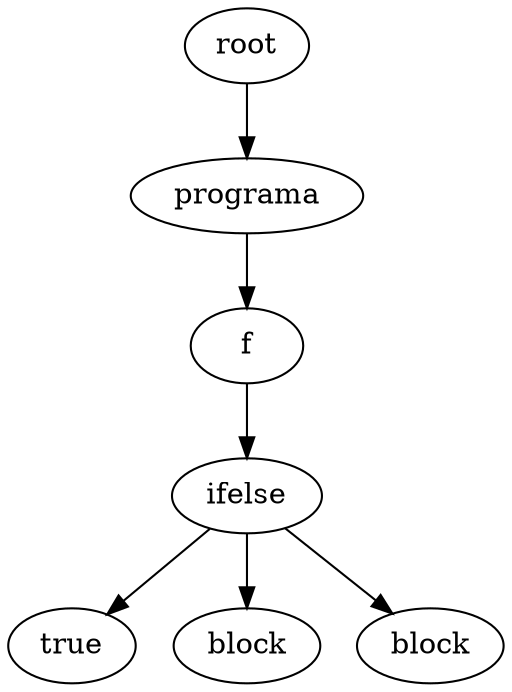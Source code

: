 digraph G {
node_0x8513890 [label="true"]
node_0x85138c0 [label="block"]
node_0x85138d8 [label="block"]
node_0x85138a8 [label="ifelse"]
node_0x85138a8 -> node_0x8513890
node_0x85138a8 -> node_0x85138c0
node_0x85138a8 -> node_0x85138d8
node_0x85138f0 [label="f"]
node_0x85138f0 -> node_0x85138a8
node_0x8513920 [label="programa"]
node_0x8513920 -> node_0x85138f0
root -> node_0x8513920;
  root [label="root"]
}
